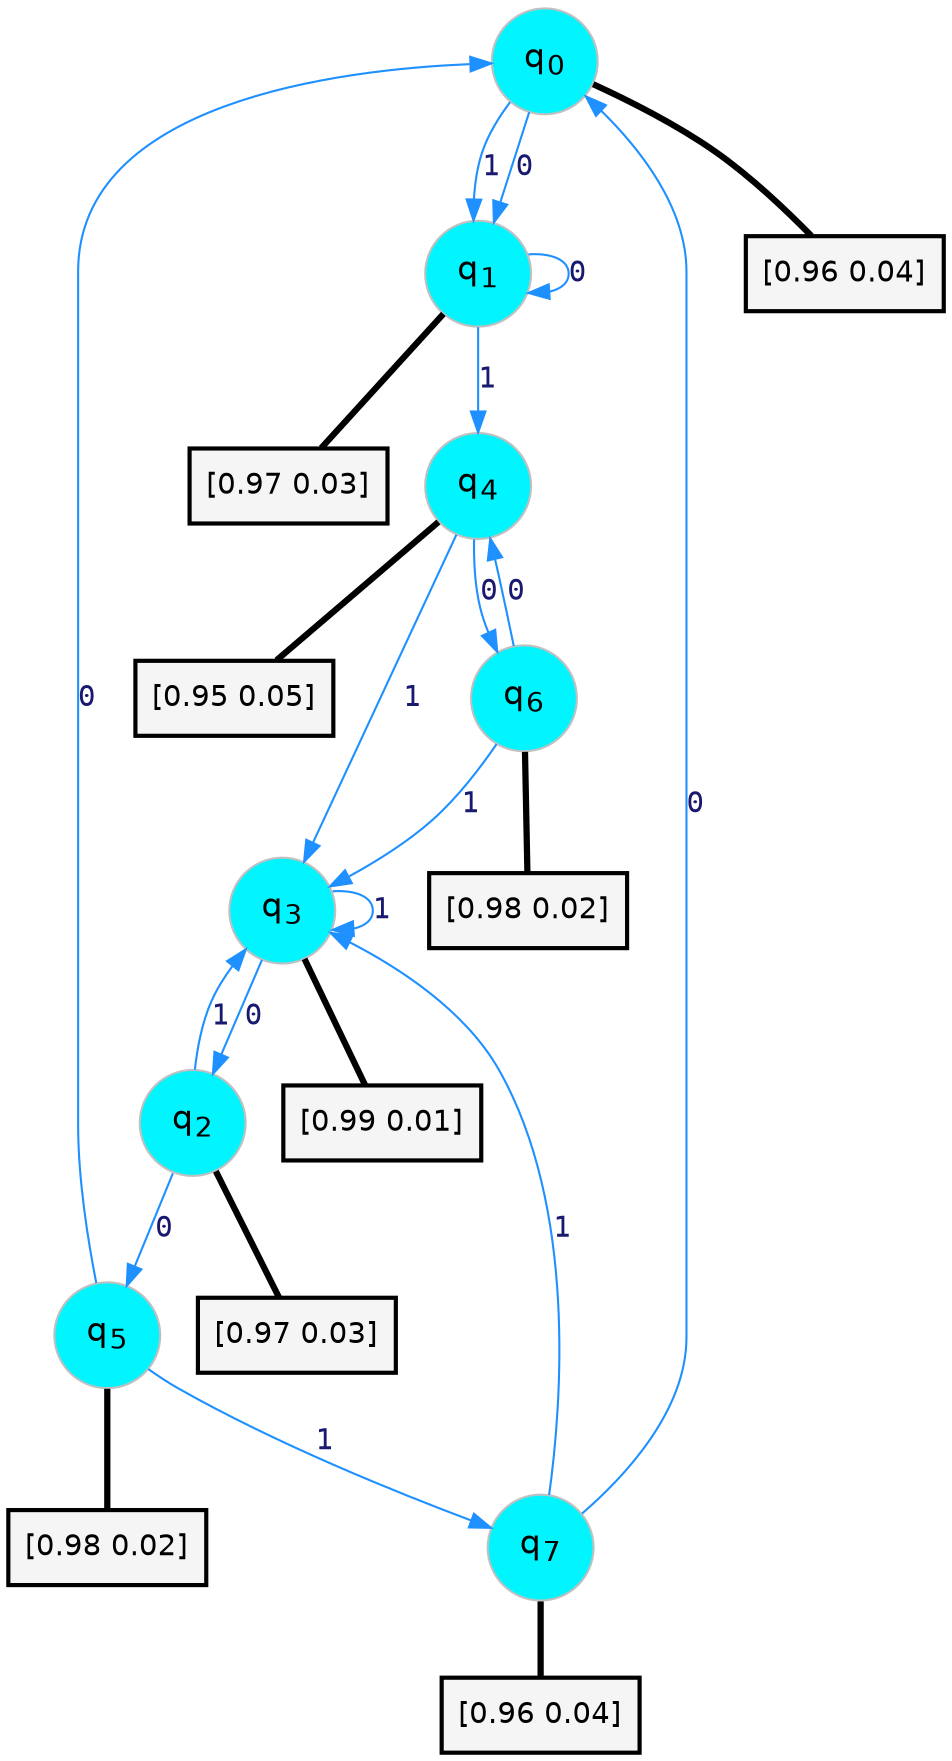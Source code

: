 digraph G {
graph [
bgcolor=transparent, dpi=300, rankdir=TD, size="40,25"];
node [
color=gray, fillcolor=turquoise1, fontcolor=black, fontname=Helvetica, fontsize=16, fontweight=bold, shape=circle, style=filled];
edge [
arrowsize=1, color=dodgerblue1, fontcolor=midnightblue, fontname=courier, fontweight=bold, penwidth=1, style=solid, weight=20];
0[label=<q<SUB>0</SUB>>];
1[label=<q<SUB>1</SUB>>];
2[label=<q<SUB>2</SUB>>];
3[label=<q<SUB>3</SUB>>];
4[label=<q<SUB>4</SUB>>];
5[label=<q<SUB>5</SUB>>];
6[label=<q<SUB>6</SUB>>];
7[label=<q<SUB>7</SUB>>];
8[label="[0.96 0.04]", shape=box,fontcolor=black, fontname=Helvetica, fontsize=14, penwidth=2, fillcolor=whitesmoke,color=black];
9[label="[0.97 0.03]", shape=box,fontcolor=black, fontname=Helvetica, fontsize=14, penwidth=2, fillcolor=whitesmoke,color=black];
10[label="[0.97 0.03]", shape=box,fontcolor=black, fontname=Helvetica, fontsize=14, penwidth=2, fillcolor=whitesmoke,color=black];
11[label="[0.99 0.01]", shape=box,fontcolor=black, fontname=Helvetica, fontsize=14, penwidth=2, fillcolor=whitesmoke,color=black];
12[label="[0.95 0.05]", shape=box,fontcolor=black, fontname=Helvetica, fontsize=14, penwidth=2, fillcolor=whitesmoke,color=black];
13[label="[0.98 0.02]", shape=box,fontcolor=black, fontname=Helvetica, fontsize=14, penwidth=2, fillcolor=whitesmoke,color=black];
14[label="[0.98 0.02]", shape=box,fontcolor=black, fontname=Helvetica, fontsize=14, penwidth=2, fillcolor=whitesmoke,color=black];
15[label="[0.96 0.04]", shape=box,fontcolor=black, fontname=Helvetica, fontsize=14, penwidth=2, fillcolor=whitesmoke,color=black];
0->1 [label=0];
0->1 [label=1];
0->8 [arrowhead=none, penwidth=3,color=black];
1->1 [label=0];
1->4 [label=1];
1->9 [arrowhead=none, penwidth=3,color=black];
2->5 [label=0];
2->3 [label=1];
2->10 [arrowhead=none, penwidth=3,color=black];
3->2 [label=0];
3->3 [label=1];
3->11 [arrowhead=none, penwidth=3,color=black];
4->6 [label=0];
4->3 [label=1];
4->12 [arrowhead=none, penwidth=3,color=black];
5->0 [label=0];
5->7 [label=1];
5->13 [arrowhead=none, penwidth=3,color=black];
6->4 [label=0];
6->3 [label=1];
6->14 [arrowhead=none, penwidth=3,color=black];
7->0 [label=0];
7->3 [label=1];
7->15 [arrowhead=none, penwidth=3,color=black];
}
